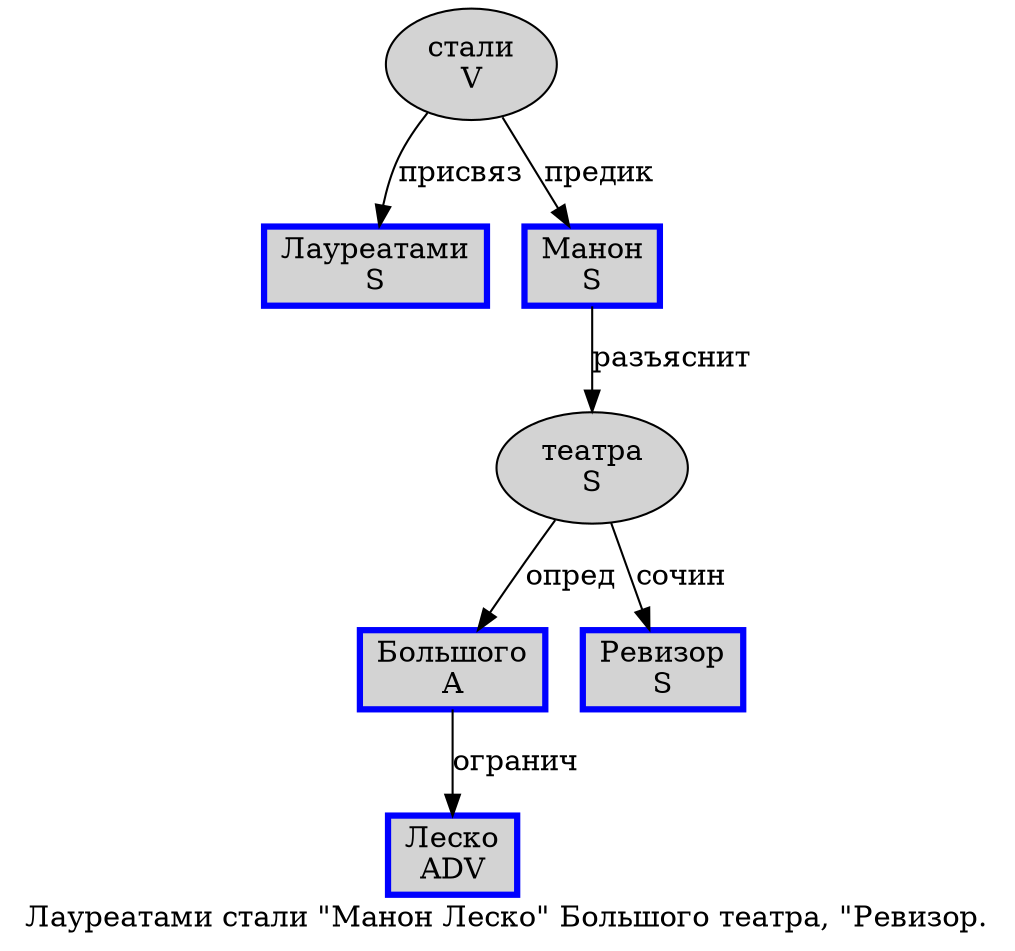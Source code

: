 digraph SENTENCE_1007 {
	graph [label="Лауреатами стали \"Манон Леско\" Большого театра, \"Ревизор."]
	node [style=filled]
		0 [label="Лауреатами
S" color=blue fillcolor=lightgray penwidth=3 shape=box]
		1 [label="стали
V" color="" fillcolor=lightgray penwidth=1 shape=ellipse]
		3 [label="Манон
S" color=blue fillcolor=lightgray penwidth=3 shape=box]
		4 [label="Леско
ADV" color=blue fillcolor=lightgray penwidth=3 shape=box]
		6 [label="Большого
A" color=blue fillcolor=lightgray penwidth=3 shape=box]
		7 [label="театра
S" color="" fillcolor=lightgray penwidth=1 shape=ellipse]
		10 [label="Ревизор
S" color=blue fillcolor=lightgray penwidth=3 shape=box]
			3 -> 7 [label="разъяснит"]
			6 -> 4 [label="огранич"]
			1 -> 0 [label="присвяз"]
			1 -> 3 [label="предик"]
			7 -> 6 [label="опред"]
			7 -> 10 [label="сочин"]
}